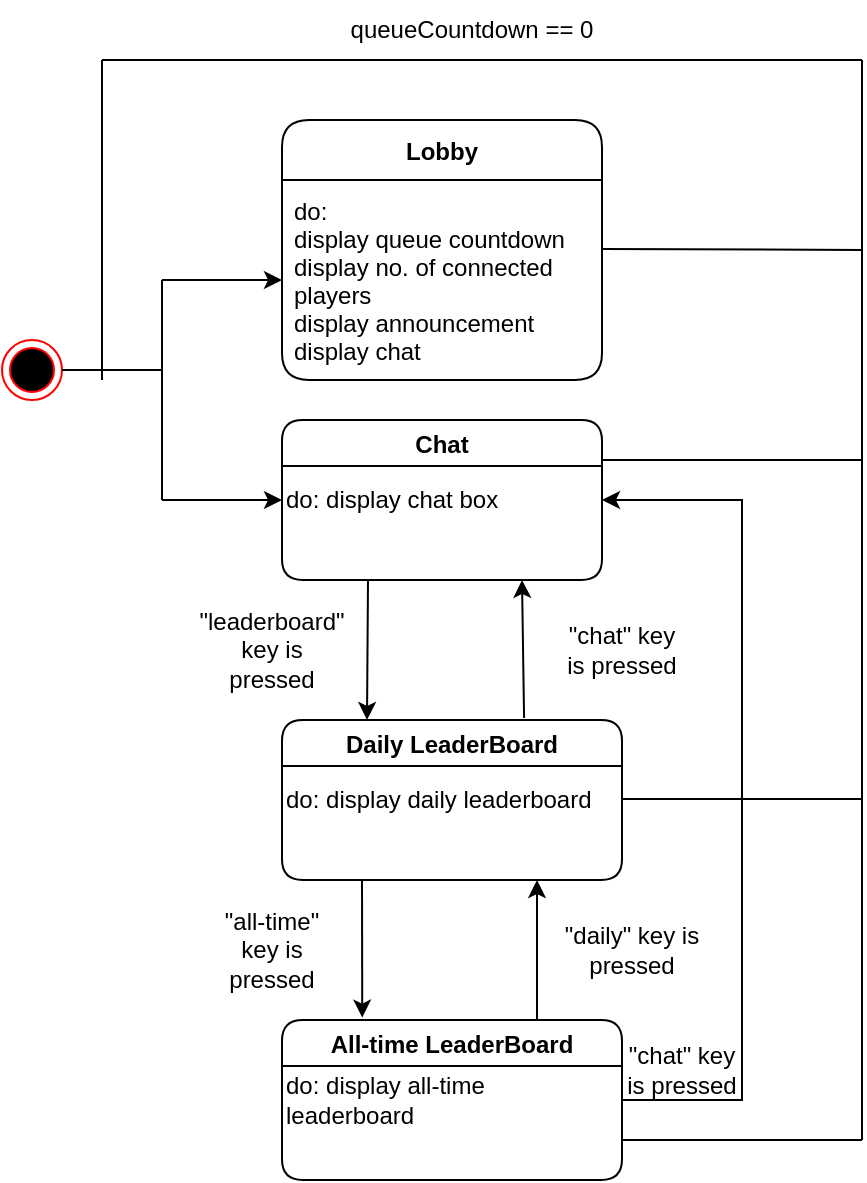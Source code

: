 <mxfile version="15.9.1" type="github">
  <diagram id="bBl0uM8PyTTQ0kxkWniF" name="Page-1">
    <mxGraphModel dx="1422" dy="762" grid="1" gridSize="10" guides="1" tooltips="1" connect="1" arrows="1" fold="1" page="1" pageScale="1" pageWidth="827" pageHeight="1169" math="0" shadow="0">
      <root>
        <mxCell id="0" />
        <mxCell id="1" parent="0" />
        <mxCell id="r1ISIz02WGAyI84771dC-1" value="" style="ellipse;html=1;shape=endState;fillColor=#000000;strokeColor=#ff0000;" vertex="1" parent="1">
          <mxGeometry x="30" y="180" width="30" height="30" as="geometry" />
        </mxCell>
        <mxCell id="r1ISIz02WGAyI84771dC-3" value="Lobby" style="swimlane;fontStyle=1;childLayout=stackLayout;horizontal=1;startSize=30;horizontalStack=0;resizeParent=1;resizeParentMax=0;resizeLast=0;collapsible=1;marginBottom=0;rounded=1;" vertex="1" parent="1">
          <mxGeometry x="170" y="70" width="160" height="130" as="geometry" />
        </mxCell>
        <mxCell id="r1ISIz02WGAyI84771dC-4" value="do: &#xa;display queue countdown&#xa;display no. of connected &#xa;players&#xa;display announcement&#xa;display chat " style="text;strokeColor=none;fillColor=none;align=left;verticalAlign=middle;spacingLeft=4;spacingRight=4;overflow=hidden;points=[[0,0.5],[1,0.5]];portConstraint=eastwest;rotatable=0;" vertex="1" parent="r1ISIz02WGAyI84771dC-3">
          <mxGeometry y="30" width="160" height="100" as="geometry" />
        </mxCell>
        <mxCell id="r1ISIz02WGAyI84771dC-8" value="" style="endArrow=classic;html=1;rounded=0;" edge="1" parent="1" target="r1ISIz02WGAyI84771dC-4">
          <mxGeometry width="50" height="50" relative="1" as="geometry">
            <mxPoint x="110" y="150" as="sourcePoint" />
            <mxPoint x="140" y="185" as="targetPoint" />
          </mxGeometry>
        </mxCell>
        <mxCell id="r1ISIz02WGAyI84771dC-10" value="Chat" style="swimlane;rounded=1;" vertex="1" parent="1">
          <mxGeometry x="170" y="220" width="160" height="80" as="geometry" />
        </mxCell>
        <mxCell id="r1ISIz02WGAyI84771dC-14" value="do: display chat box" style="text;html=1;align=left;verticalAlign=middle;resizable=0;points=[];autosize=1;strokeColor=none;fillColor=none;" vertex="1" parent="r1ISIz02WGAyI84771dC-10">
          <mxGeometry y="30" width="120" height="20" as="geometry" />
        </mxCell>
        <mxCell id="r1ISIz02WGAyI84771dC-11" value="" style="endArrow=classic;html=1;rounded=0;entryX=0;entryY=0.5;entryDx=0;entryDy=0;" edge="1" parent="1" target="r1ISIz02WGAyI84771dC-10">
          <mxGeometry width="50" height="50" relative="1" as="geometry">
            <mxPoint x="110" y="260" as="sourcePoint" />
            <mxPoint x="180" y="160" as="targetPoint" />
          </mxGeometry>
        </mxCell>
        <mxCell id="r1ISIz02WGAyI84771dC-12" value="" style="endArrow=none;html=1;rounded=0;" edge="1" parent="1">
          <mxGeometry width="50" height="50" relative="1" as="geometry">
            <mxPoint x="110" y="260" as="sourcePoint" />
            <mxPoint x="110" y="150" as="targetPoint" />
          </mxGeometry>
        </mxCell>
        <mxCell id="r1ISIz02WGAyI84771dC-13" value="" style="endArrow=none;html=1;rounded=0;exitX=1;exitY=0.5;exitDx=0;exitDy=0;" edge="1" parent="1" source="r1ISIz02WGAyI84771dC-1">
          <mxGeometry width="50" height="50" relative="1" as="geometry">
            <mxPoint x="390" y="210" as="sourcePoint" />
            <mxPoint x="110" y="195" as="targetPoint" />
          </mxGeometry>
        </mxCell>
        <mxCell id="r1ISIz02WGAyI84771dC-15" value="Daily LeaderBoard" style="swimlane;rounded=1;startSize=23;" vertex="1" parent="1">
          <mxGeometry x="170" y="370" width="170" height="80" as="geometry" />
        </mxCell>
        <mxCell id="r1ISIz02WGAyI84771dC-16" value="do: display daily leaderboard" style="text;html=1;align=left;verticalAlign=middle;resizable=0;points=[];autosize=1;strokeColor=none;fillColor=none;" vertex="1" parent="r1ISIz02WGAyI84771dC-15">
          <mxGeometry y="30" width="170" height="20" as="geometry" />
        </mxCell>
        <mxCell id="r1ISIz02WGAyI84771dC-17" value="" style="endArrow=classic;html=1;rounded=0;entryX=0.25;entryY=0;entryDx=0;entryDy=0;" edge="1" parent="1" target="r1ISIz02WGAyI84771dC-15">
          <mxGeometry width="50" height="50" relative="1" as="geometry">
            <mxPoint x="213" y="300" as="sourcePoint" />
            <mxPoint x="440" y="160" as="targetPoint" />
          </mxGeometry>
        </mxCell>
        <mxCell id="r1ISIz02WGAyI84771dC-18" value="" style="endArrow=classic;html=1;rounded=0;exitX=0.712;exitY=-0.012;exitDx=0;exitDy=0;entryX=0.75;entryY=1;entryDx=0;entryDy=0;exitPerimeter=0;" edge="1" parent="1" source="r1ISIz02WGAyI84771dC-15" target="r1ISIz02WGAyI84771dC-10">
          <mxGeometry width="50" height="50" relative="1" as="geometry">
            <mxPoint x="220" y="310" as="sourcePoint" />
            <mxPoint x="220" y="380" as="targetPoint" />
          </mxGeometry>
        </mxCell>
        <mxCell id="r1ISIz02WGAyI84771dC-19" value="All-time LeaderBoard" style="swimlane;rounded=1;startSize=23;" vertex="1" parent="1">
          <mxGeometry x="170" y="520" width="170" height="80" as="geometry" />
        </mxCell>
        <mxCell id="r1ISIz02WGAyI84771dC-20" value="do: display all-time &lt;br&gt;leaderboard" style="text;html=1;align=left;verticalAlign=middle;resizable=0;points=[];autosize=1;strokeColor=none;fillColor=none;" vertex="1" parent="r1ISIz02WGAyI84771dC-19">
          <mxGeometry y="25" width="110" height="30" as="geometry" />
        </mxCell>
        <mxCell id="r1ISIz02WGAyI84771dC-21" value="" style="endArrow=classic;html=1;rounded=0;entryX=0.236;entryY=-0.015;entryDx=0;entryDy=0;entryPerimeter=0;" edge="1" parent="1" target="r1ISIz02WGAyI84771dC-19">
          <mxGeometry width="50" height="50" relative="1" as="geometry">
            <mxPoint x="210" y="450" as="sourcePoint" />
            <mxPoint x="430" y="310" as="targetPoint" />
          </mxGeometry>
        </mxCell>
        <mxCell id="r1ISIz02WGAyI84771dC-22" value="" style="endArrow=classic;html=1;rounded=0;exitX=0.75;exitY=0;exitDx=0;exitDy=0;entryX=0.75;entryY=1;entryDx=0;entryDy=0;" edge="1" parent="1" source="r1ISIz02WGAyI84771dC-19" target="r1ISIz02WGAyI84771dC-15">
          <mxGeometry width="50" height="50" relative="1" as="geometry">
            <mxPoint x="210" y="460" as="sourcePoint" />
            <mxPoint x="280" y="450" as="targetPoint" />
          </mxGeometry>
        </mxCell>
        <mxCell id="r1ISIz02WGAyI84771dC-24" value="&quot;leaderboard&quot; key is pressed" style="text;html=1;strokeColor=none;fillColor=none;align=center;verticalAlign=middle;whiteSpace=wrap;rounded=0;" vertex="1" parent="1">
          <mxGeometry x="130" y="320" width="70" height="30" as="geometry" />
        </mxCell>
        <mxCell id="r1ISIz02WGAyI84771dC-25" value="&quot;chat&quot; key is pressed" style="text;html=1;strokeColor=none;fillColor=none;align=center;verticalAlign=middle;whiteSpace=wrap;rounded=0;" vertex="1" parent="1">
          <mxGeometry x="310" y="320" width="60" height="30" as="geometry" />
        </mxCell>
        <mxCell id="r1ISIz02WGAyI84771dC-26" value="&quot;all-time&quot; key is pressed" style="text;html=1;strokeColor=none;fillColor=none;align=center;verticalAlign=middle;whiteSpace=wrap;rounded=0;" vertex="1" parent="1">
          <mxGeometry x="130" y="470" width="70" height="30" as="geometry" />
        </mxCell>
        <mxCell id="r1ISIz02WGAyI84771dC-27" value="&quot;daily&quot; key is pressed" style="text;html=1;strokeColor=none;fillColor=none;align=center;verticalAlign=middle;whiteSpace=wrap;rounded=0;" vertex="1" parent="1">
          <mxGeometry x="310" y="470" width="70" height="30" as="geometry" />
        </mxCell>
        <mxCell id="r1ISIz02WGAyI84771dC-28" value="" style="endArrow=classic;html=1;rounded=0;exitX=1;exitY=0.5;exitDx=0;exitDy=0;entryX=1;entryY=0.5;entryDx=0;entryDy=0;" edge="1" parent="1" source="r1ISIz02WGAyI84771dC-19" target="r1ISIz02WGAyI84771dC-10">
          <mxGeometry width="50" height="50" relative="1" as="geometry">
            <mxPoint x="330" y="390" as="sourcePoint" />
            <mxPoint x="380" y="340" as="targetPoint" />
            <Array as="points">
              <mxPoint x="400" y="560" />
              <mxPoint x="400" y="260" />
            </Array>
          </mxGeometry>
        </mxCell>
        <mxCell id="r1ISIz02WGAyI84771dC-29" value="&quot;chat&quot; key is pressed" style="text;html=1;strokeColor=none;fillColor=none;align=center;verticalAlign=middle;whiteSpace=wrap;rounded=0;" vertex="1" parent="1">
          <mxGeometry x="340" y="530" width="60" height="30" as="geometry" />
        </mxCell>
        <mxCell id="r1ISIz02WGAyI84771dC-33" value="" style="endArrow=none;html=1;rounded=0;exitX=1;exitY=0.75;exitDx=0;exitDy=0;" edge="1" parent="1" source="r1ISIz02WGAyI84771dC-19">
          <mxGeometry width="50" height="50" relative="1" as="geometry">
            <mxPoint x="330" y="350" as="sourcePoint" />
            <mxPoint x="460" y="580" as="targetPoint" />
          </mxGeometry>
        </mxCell>
        <mxCell id="r1ISIz02WGAyI84771dC-34" value="" style="endArrow=none;html=1;rounded=0;exitX=1;exitY=0.75;exitDx=0;exitDy=0;" edge="1" parent="1">
          <mxGeometry width="50" height="50" relative="1" as="geometry">
            <mxPoint x="340" y="409.5" as="sourcePoint" />
            <mxPoint x="460" y="409.5" as="targetPoint" />
          </mxGeometry>
        </mxCell>
        <mxCell id="r1ISIz02WGAyI84771dC-35" value="" style="endArrow=none;html=1;rounded=0;exitX=1;exitY=0.75;exitDx=0;exitDy=0;" edge="1" parent="1">
          <mxGeometry width="50" height="50" relative="1" as="geometry">
            <mxPoint x="330" y="240" as="sourcePoint" />
            <mxPoint x="460" y="240" as="targetPoint" />
          </mxGeometry>
        </mxCell>
        <mxCell id="r1ISIz02WGAyI84771dC-36" value="" style="endArrow=none;html=1;rounded=0;exitX=1;exitY=0.75;exitDx=0;exitDy=0;" edge="1" parent="1">
          <mxGeometry width="50" height="50" relative="1" as="geometry">
            <mxPoint x="330" y="134.5" as="sourcePoint" />
            <mxPoint x="460" y="135" as="targetPoint" />
          </mxGeometry>
        </mxCell>
        <mxCell id="r1ISIz02WGAyI84771dC-37" value="" style="endArrow=none;html=1;rounded=0;" edge="1" parent="1">
          <mxGeometry width="50" height="50" relative="1" as="geometry">
            <mxPoint x="460" y="580" as="sourcePoint" />
            <mxPoint x="460" y="40" as="targetPoint" />
          </mxGeometry>
        </mxCell>
        <mxCell id="r1ISIz02WGAyI84771dC-40" value="" style="endArrow=none;html=1;rounded=0;" edge="1" parent="1">
          <mxGeometry width="50" height="50" relative="1" as="geometry">
            <mxPoint x="80" y="40" as="sourcePoint" />
            <mxPoint x="460" y="40" as="targetPoint" />
          </mxGeometry>
        </mxCell>
        <mxCell id="r1ISIz02WGAyI84771dC-41" value="" style="endArrow=none;html=1;rounded=0;" edge="1" parent="1">
          <mxGeometry width="50" height="50" relative="1" as="geometry">
            <mxPoint x="80" y="200" as="sourcePoint" />
            <mxPoint x="80" y="40" as="targetPoint" />
          </mxGeometry>
        </mxCell>
        <mxCell id="r1ISIz02WGAyI84771dC-42" value="queueCountdown == 0" style="text;html=1;strokeColor=none;fillColor=none;align=center;verticalAlign=middle;whiteSpace=wrap;rounded=0;" vertex="1" parent="1">
          <mxGeometry x="200" y="10" width="130" height="30" as="geometry" />
        </mxCell>
      </root>
    </mxGraphModel>
  </diagram>
</mxfile>
